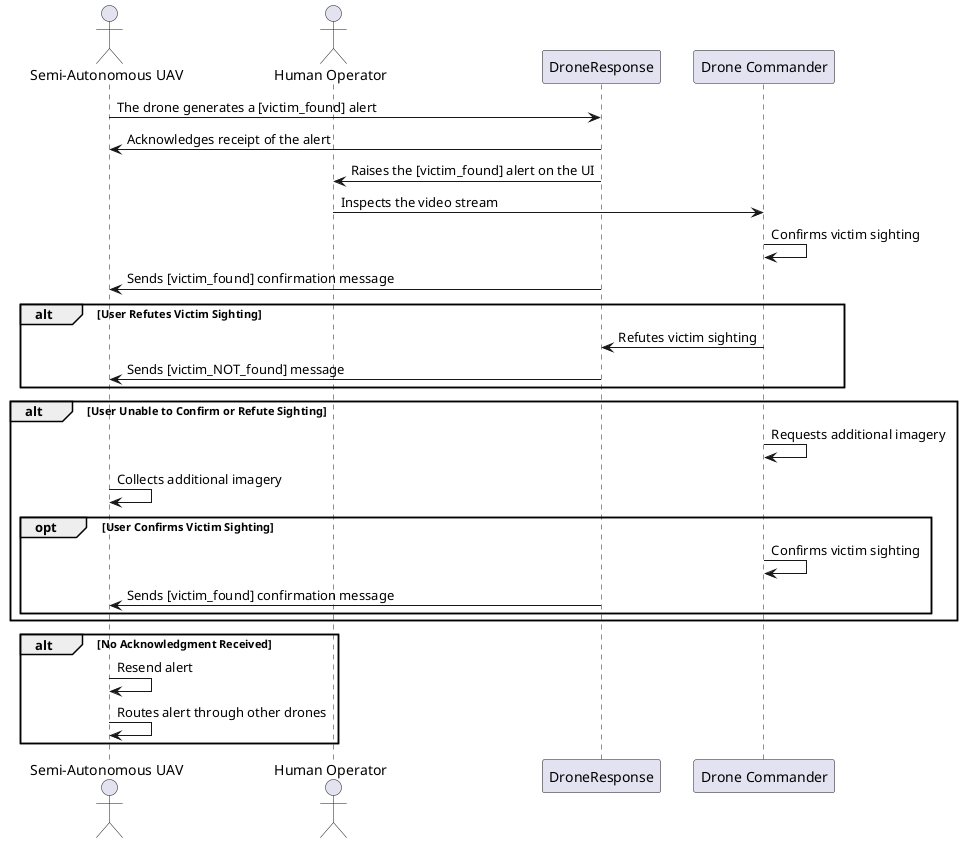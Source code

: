 @startuml "Victim Confirmation Sequence Diagram"

actor "Semi-Autonomous UAV" as UAV
actor "Human Operator" as Operator
participant DroneResponse
participant "Drone Commander" as Commander

UAV -> DroneResponse: The drone generates a [victim_found] alert
DroneResponse -> UAV: Acknowledges receipt of the alert
DroneResponse -> Operator: Raises the [victim_found] alert on the UI
Operator -> Commander: Inspects the video stream
Commander -> Commander: Confirms victim sighting
DroneResponse -> UAV: Sends [victim_found] confirmation message

alt User Refutes Victim Sighting
    Commander -> DroneResponse: Refutes victim sighting
    DroneResponse -> UAV: Sends [victim_NOT_found] message
end

alt User Unable to Confirm or Refute Sighting
    Commander -> Commander: Requests additional imagery
    UAV -> UAV: Collects additional imagery
    opt User Confirms Victim Sighting
        Commander -> Commander: Confirms victim sighting
        DroneResponse -> UAV: Sends [victim_found] confirmation message
    end
end

alt No Acknowledgment Received
    UAV -> UAV: Resend alert
    UAV -> UAV: Routes alert through other drones
end

@enduml
